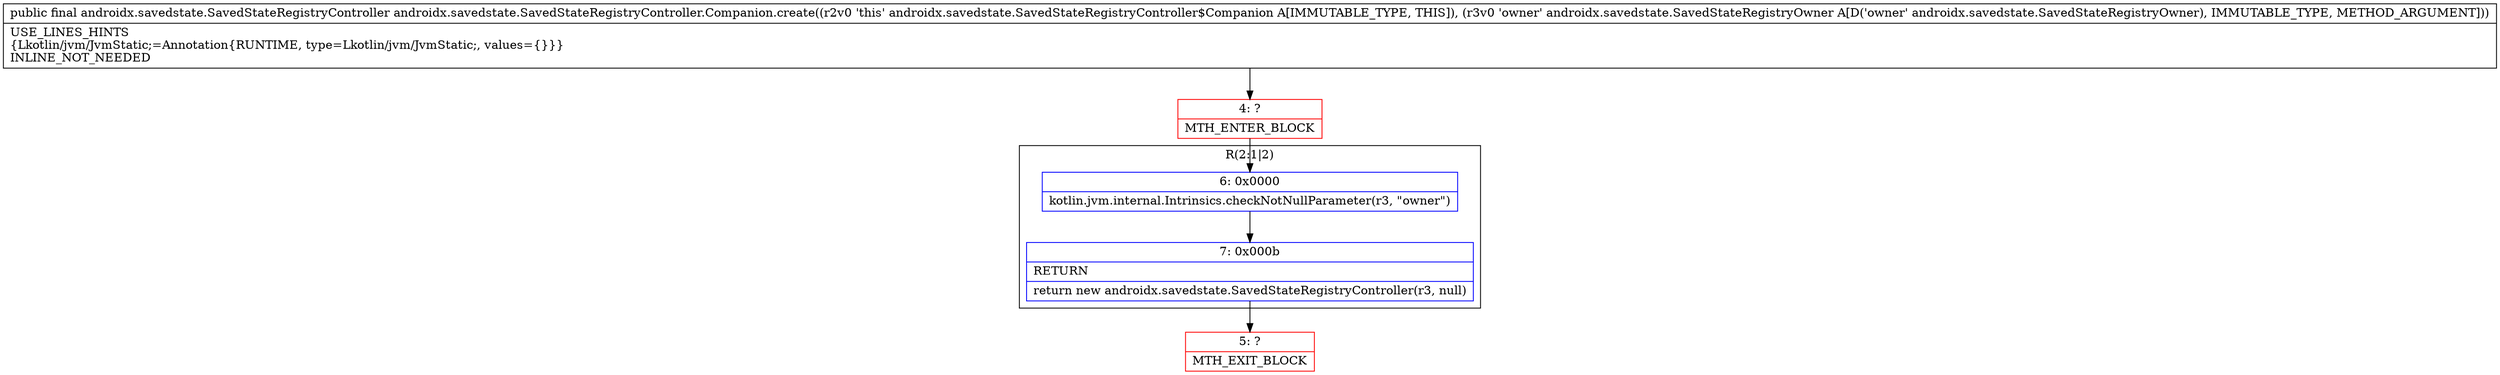 digraph "CFG forandroidx.savedstate.SavedStateRegistryController.Companion.create(Landroidx\/savedstate\/SavedStateRegistryOwner;)Landroidx\/savedstate\/SavedStateRegistryController;" {
subgraph cluster_Region_1910210354 {
label = "R(2:1|2)";
node [shape=record,color=blue];
Node_6 [shape=record,label="{6\:\ 0x0000|kotlin.jvm.internal.Intrinsics.checkNotNullParameter(r3, \"owner\")\l}"];
Node_7 [shape=record,label="{7\:\ 0x000b|RETURN\l|return new androidx.savedstate.SavedStateRegistryController(r3, null)\l}"];
}
Node_4 [shape=record,color=red,label="{4\:\ ?|MTH_ENTER_BLOCK\l}"];
Node_5 [shape=record,color=red,label="{5\:\ ?|MTH_EXIT_BLOCK\l}"];
MethodNode[shape=record,label="{public final androidx.savedstate.SavedStateRegistryController androidx.savedstate.SavedStateRegistryController.Companion.create((r2v0 'this' androidx.savedstate.SavedStateRegistryController$Companion A[IMMUTABLE_TYPE, THIS]), (r3v0 'owner' androidx.savedstate.SavedStateRegistryOwner A[D('owner' androidx.savedstate.SavedStateRegistryOwner), IMMUTABLE_TYPE, METHOD_ARGUMENT]))  | USE_LINES_HINTS\l\{Lkotlin\/jvm\/JvmStatic;=Annotation\{RUNTIME, type=Lkotlin\/jvm\/JvmStatic;, values=\{\}\}\}\lINLINE_NOT_NEEDED\l}"];
MethodNode -> Node_4;Node_6 -> Node_7;
Node_7 -> Node_5;
Node_4 -> Node_6;
}


